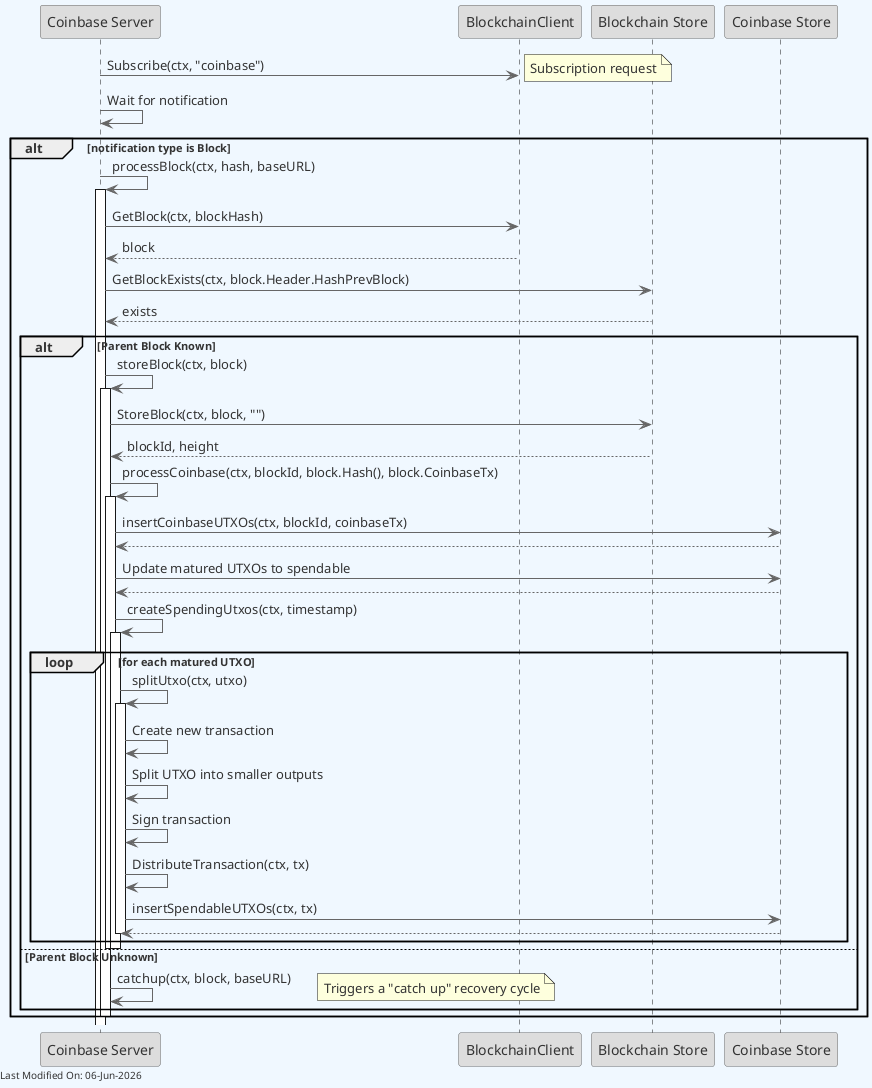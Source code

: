 @startuml
skinparam backgroundColor #F0F8FF
skinparam defaultFontColor #333333
skinparam arrowColor #666666

' Define borders for all elements
skinparam entity {
  BorderColor #666666
  BackgroundColor #DDDDDD
}

skinparam control {
  BorderColor #666666
  BackgroundColor #DDDDDD
}

skinparam participant {
  BorderColor #666666
  BackgroundColor #DDDDDD
}



participant "Coinbase Server" as Co
participant "BlockchainClient" as BC
participant "Blockchain Store" as St
participant "Coinbase Store" as Cs

Co -> BC: Subscribe(ctx, "coinbase")
note right: Subscription request

Co -> Co: Wait for notification
alt notification type is Block
    Co -> Co: processBlock(ctx, hash, baseURL)
    activate Co
    Co -> BC: GetBlock(ctx, blockHash)
    BC --> Co: block
    Co -> St: GetBlockExists(ctx, block.Header.HashPrevBlock)
    St --> Co: exists
    alt Parent Block Known
        Co -> Co: storeBlock(ctx, block)
        activate Co
        Co -> St: StoreBlock(ctx, block, "")
        St --> Co: blockId, height
        Co -> Co: processCoinbase(ctx, blockId, block.Hash(), block.CoinbaseTx)
        activate Co
        Co -> Cs: insertCoinbaseUTXOs(ctx, blockId, coinbaseTx)
        Cs --> Co
        Co -> Cs: Update matured UTXOs to spendable
        Cs --> Co
        Co -> Co: createSpendingUtxos(ctx, timestamp)
        activate Co
        loop for each matured UTXO
            Co -> Co: splitUtxo(ctx, utxo)
            activate Co
            Co -> Co: Create new transaction
            Co -> Co: Split UTXO into smaller outputs
            Co -> Co: Sign transaction
            Co -> Co: DistributeTransaction(ctx, tx)
            Co -> Cs: insertSpendableUTXOs(ctx, tx)
            Cs --> Co
            deactivate Co
        end
        deactivate Co
        deactivate Co
    else Parent Block Unknown
        Co -> Co: catchup(ctx, block, baseURL)
        note right: Triggers a "catch up" recovery cycle
    end
    deactivate Co
end

left footer Last Modified On: %date("dd-MMM-yyyy")

@enduml
